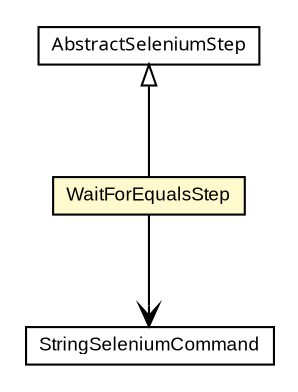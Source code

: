 #!/usr/local/bin/dot
#
# Class diagram 
# Generated by UmlGraph version 4.6 (http://www.spinellis.gr/sw/umlgraph)
#

digraph G {
	edge [fontname="arial",fontsize=10,labelfontname="arial",labelfontsize=10];
	node [fontname="arial",fontsize=10,shape=plaintext];
	// com.google.code.play.selenium.step.WaitForEqualsStep
	c545 [label=<<table border="0" cellborder="1" cellspacing="0" cellpadding="2" port="p" bgcolor="lemonChiffon" href="./WaitForEqualsStep.html">
		<tr><td><table border="0" cellspacing="0" cellpadding="1">
			<tr><td> WaitForEqualsStep </td></tr>
		</table></td></tr>
		</table>>, fontname="arial", fontcolor="black", fontsize=9.0];
	// com.google.code.play.selenium.step.StringSeleniumCommand
	c554 [label=<<table border="0" cellborder="1" cellspacing="0" cellpadding="2" port="p" href="./StringSeleniumCommand.html">
		<tr><td><table border="0" cellspacing="0" cellpadding="1">
			<tr><td> StringSeleniumCommand </td></tr>
		</table></td></tr>
		</table>>, fontname="arial", fontcolor="black", fontsize=9.0];
	// com.google.code.play.selenium.step.AbstractSeleniumStep
	c577 [label=<<table border="0" cellborder="1" cellspacing="0" cellpadding="2" port="p" href="./AbstractSeleniumStep.html">
		<tr><td><table border="0" cellspacing="0" cellpadding="1">
			<tr><td><font face="ariali"> AbstractSeleniumStep </font></td></tr>
		</table></td></tr>
		</table>>, fontname="arial", fontcolor="black", fontsize=9.0];
	//com.google.code.play.selenium.step.WaitForEqualsStep extends com.google.code.play.selenium.step.AbstractSeleniumStep
	c577:p -> c545:p [dir=back,arrowtail=empty];
	// com.google.code.play.selenium.step.WaitForEqualsStep NAVASSOC com.google.code.play.selenium.step.StringSeleniumCommand
	c545:p -> c554:p [taillabel="", label="", headlabel="", fontname="arial", fontcolor="black", fontsize=10.0, color="black", arrowhead=open];
}

